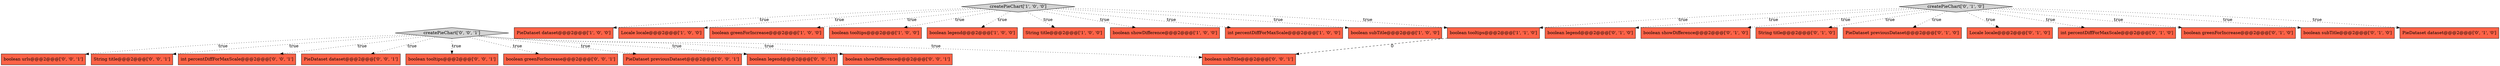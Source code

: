 digraph {
22 [style = filled, label = "boolean showDifference@@@2@@@['0', '0', '1']", fillcolor = tomato, shape = box image = "AAA0AAABBB3BBB"];
31 [style = filled, label = "boolean subTitle@@@2@@@['0', '0', '1']", fillcolor = tomato, shape = box image = "AAA0AAABBB3BBB"];
4 [style = filled, label = "PieDataset dataset@@@2@@@['1', '0', '0']", fillcolor = tomato, shape = box image = "AAA0AAABBB1BBB"];
30 [style = filled, label = "boolean urls@@@2@@@['0', '0', '1']", fillcolor = tomato, shape = box image = "AAA0AAABBB3BBB"];
10 [style = filled, label = "createPieChart['1', '0', '0']", fillcolor = lightgray, shape = diamond image = "AAA0AAABBB1BBB"];
23 [style = filled, label = "String title@@@2@@@['0', '0', '1']", fillcolor = tomato, shape = box image = "AAA0AAABBB3BBB"];
28 [style = filled, label = "int percentDiffForMaxScale@@@2@@@['0', '0', '1']", fillcolor = tomato, shape = box image = "AAA0AAABBB3BBB"];
5 [style = filled, label = "Locale locale@@@2@@@['1', '0', '0']", fillcolor = tomato, shape = box image = "AAA0AAABBB1BBB"];
13 [style = filled, label = "boolean legend@@@2@@@['0', '1', '0']", fillcolor = tomato, shape = box image = "AAA0AAABBB2BBB"];
9 [style = filled, label = "boolean tooltips@@@2@@@['1', '1', '0']", fillcolor = tomato, shape = box image = "AAA0AAABBB1BBB"];
1 [style = filled, label = "boolean greenForIncrease@@@2@@@['1', '0', '0']", fillcolor = tomato, shape = box image = "AAA0AAABBB1BBB"];
27 [style = filled, label = "PieDataset dataset@@@2@@@['0', '0', '1']", fillcolor = tomato, shape = box image = "AAA0AAABBB3BBB"];
14 [style = filled, label = "boolean showDifference@@@2@@@['0', '1', '0']", fillcolor = tomato, shape = box image = "AAA0AAABBB2BBB"];
2 [style = filled, label = "boolean tooltips@@@2@@@['1', '0', '0']", fillcolor = tomato, shape = box image = "AAA0AAABBB1BBB"];
11 [style = filled, label = "String title@@@2@@@['0', '1', '0']", fillcolor = tomato, shape = box image = "AAA0AAABBB2BBB"];
12 [style = filled, label = "PieDataset previousDataset@@@2@@@['0', '1', '0']", fillcolor = tomato, shape = box image = "AAA0AAABBB2BBB"];
3 [style = filled, label = "boolean legend@@@2@@@['1', '0', '0']", fillcolor = tomato, shape = box image = "AAA0AAABBB1BBB"];
29 [style = filled, label = "boolean tooltips@@@2@@@['0', '0', '1']", fillcolor = tomato, shape = box image = "AAA0AAABBB3BBB"];
17 [style = filled, label = "Locale locale@@@2@@@['0', '1', '0']", fillcolor = tomato, shape = box image = "AAA0AAABBB2BBB"];
19 [style = filled, label = "int percentDiffForMaxScale@@@2@@@['0', '1', '0']", fillcolor = tomato, shape = box image = "AAA0AAABBB2BBB"];
25 [style = filled, label = "boolean greenForIncrease@@@2@@@['0', '0', '1']", fillcolor = tomato, shape = box image = "AAA0AAABBB3BBB"];
0 [style = filled, label = "String title@@@2@@@['1', '0', '0']", fillcolor = tomato, shape = box image = "AAA0AAABBB1BBB"];
16 [style = filled, label = "boolean greenForIncrease@@@2@@@['0', '1', '0']", fillcolor = tomato, shape = box image = "AAA0AAABBB2BBB"];
6 [style = filled, label = "boolean showDifference@@@2@@@['1', '0', '0']", fillcolor = tomato, shape = box image = "AAA0AAABBB1BBB"];
7 [style = filled, label = "int percentDiffForMaxScale@@@2@@@['1', '0', '0']", fillcolor = tomato, shape = box image = "AAA0AAABBB1BBB"];
20 [style = filled, label = "createPieChart['0', '1', '0']", fillcolor = lightgray, shape = diamond image = "AAA0AAABBB2BBB"];
15 [style = filled, label = "boolean subTitle@@@2@@@['0', '1', '0']", fillcolor = tomato, shape = box image = "AAA0AAABBB2BBB"];
26 [style = filled, label = "PieDataset previousDataset@@@2@@@['0', '0', '1']", fillcolor = tomato, shape = box image = "AAA0AAABBB3BBB"];
21 [style = filled, label = "boolean legend@@@2@@@['0', '0', '1']", fillcolor = tomato, shape = box image = "AAA0AAABBB3BBB"];
18 [style = filled, label = "PieDataset dataset@@@2@@@['0', '1', '0']", fillcolor = tomato, shape = box image = "AAA0AAABBB2BBB"];
24 [style = filled, label = "createPieChart['0', '0', '1']", fillcolor = lightgray, shape = diamond image = "AAA0AAABBB3BBB"];
8 [style = filled, label = "boolean subTitle@@@2@@@['1', '0', '0']", fillcolor = tomato, shape = box image = "AAA0AAABBB1BBB"];
10->8 [style = dotted, label="true"];
10->6 [style = dotted, label="true"];
20->9 [style = dotted, label="true"];
20->11 [style = dotted, label="true"];
24->25 [style = dotted, label="true"];
20->17 [style = dotted, label="true"];
24->29 [style = dotted, label="true"];
24->31 [style = dotted, label="true"];
20->14 [style = dotted, label="true"];
10->3 [style = dotted, label="true"];
24->30 [style = dotted, label="true"];
24->27 [style = dotted, label="true"];
10->9 [style = dotted, label="true"];
10->5 [style = dotted, label="true"];
24->28 [style = dotted, label="true"];
24->23 [style = dotted, label="true"];
9->31 [style = dashed, label="0"];
10->2 [style = dotted, label="true"];
24->26 [style = dotted, label="true"];
24->22 [style = dotted, label="true"];
20->18 [style = dotted, label="true"];
10->0 [style = dotted, label="true"];
20->13 [style = dotted, label="true"];
20->19 [style = dotted, label="true"];
20->12 [style = dotted, label="true"];
10->1 [style = dotted, label="true"];
10->4 [style = dotted, label="true"];
24->21 [style = dotted, label="true"];
10->7 [style = dotted, label="true"];
20->15 [style = dotted, label="true"];
20->16 [style = dotted, label="true"];
}
